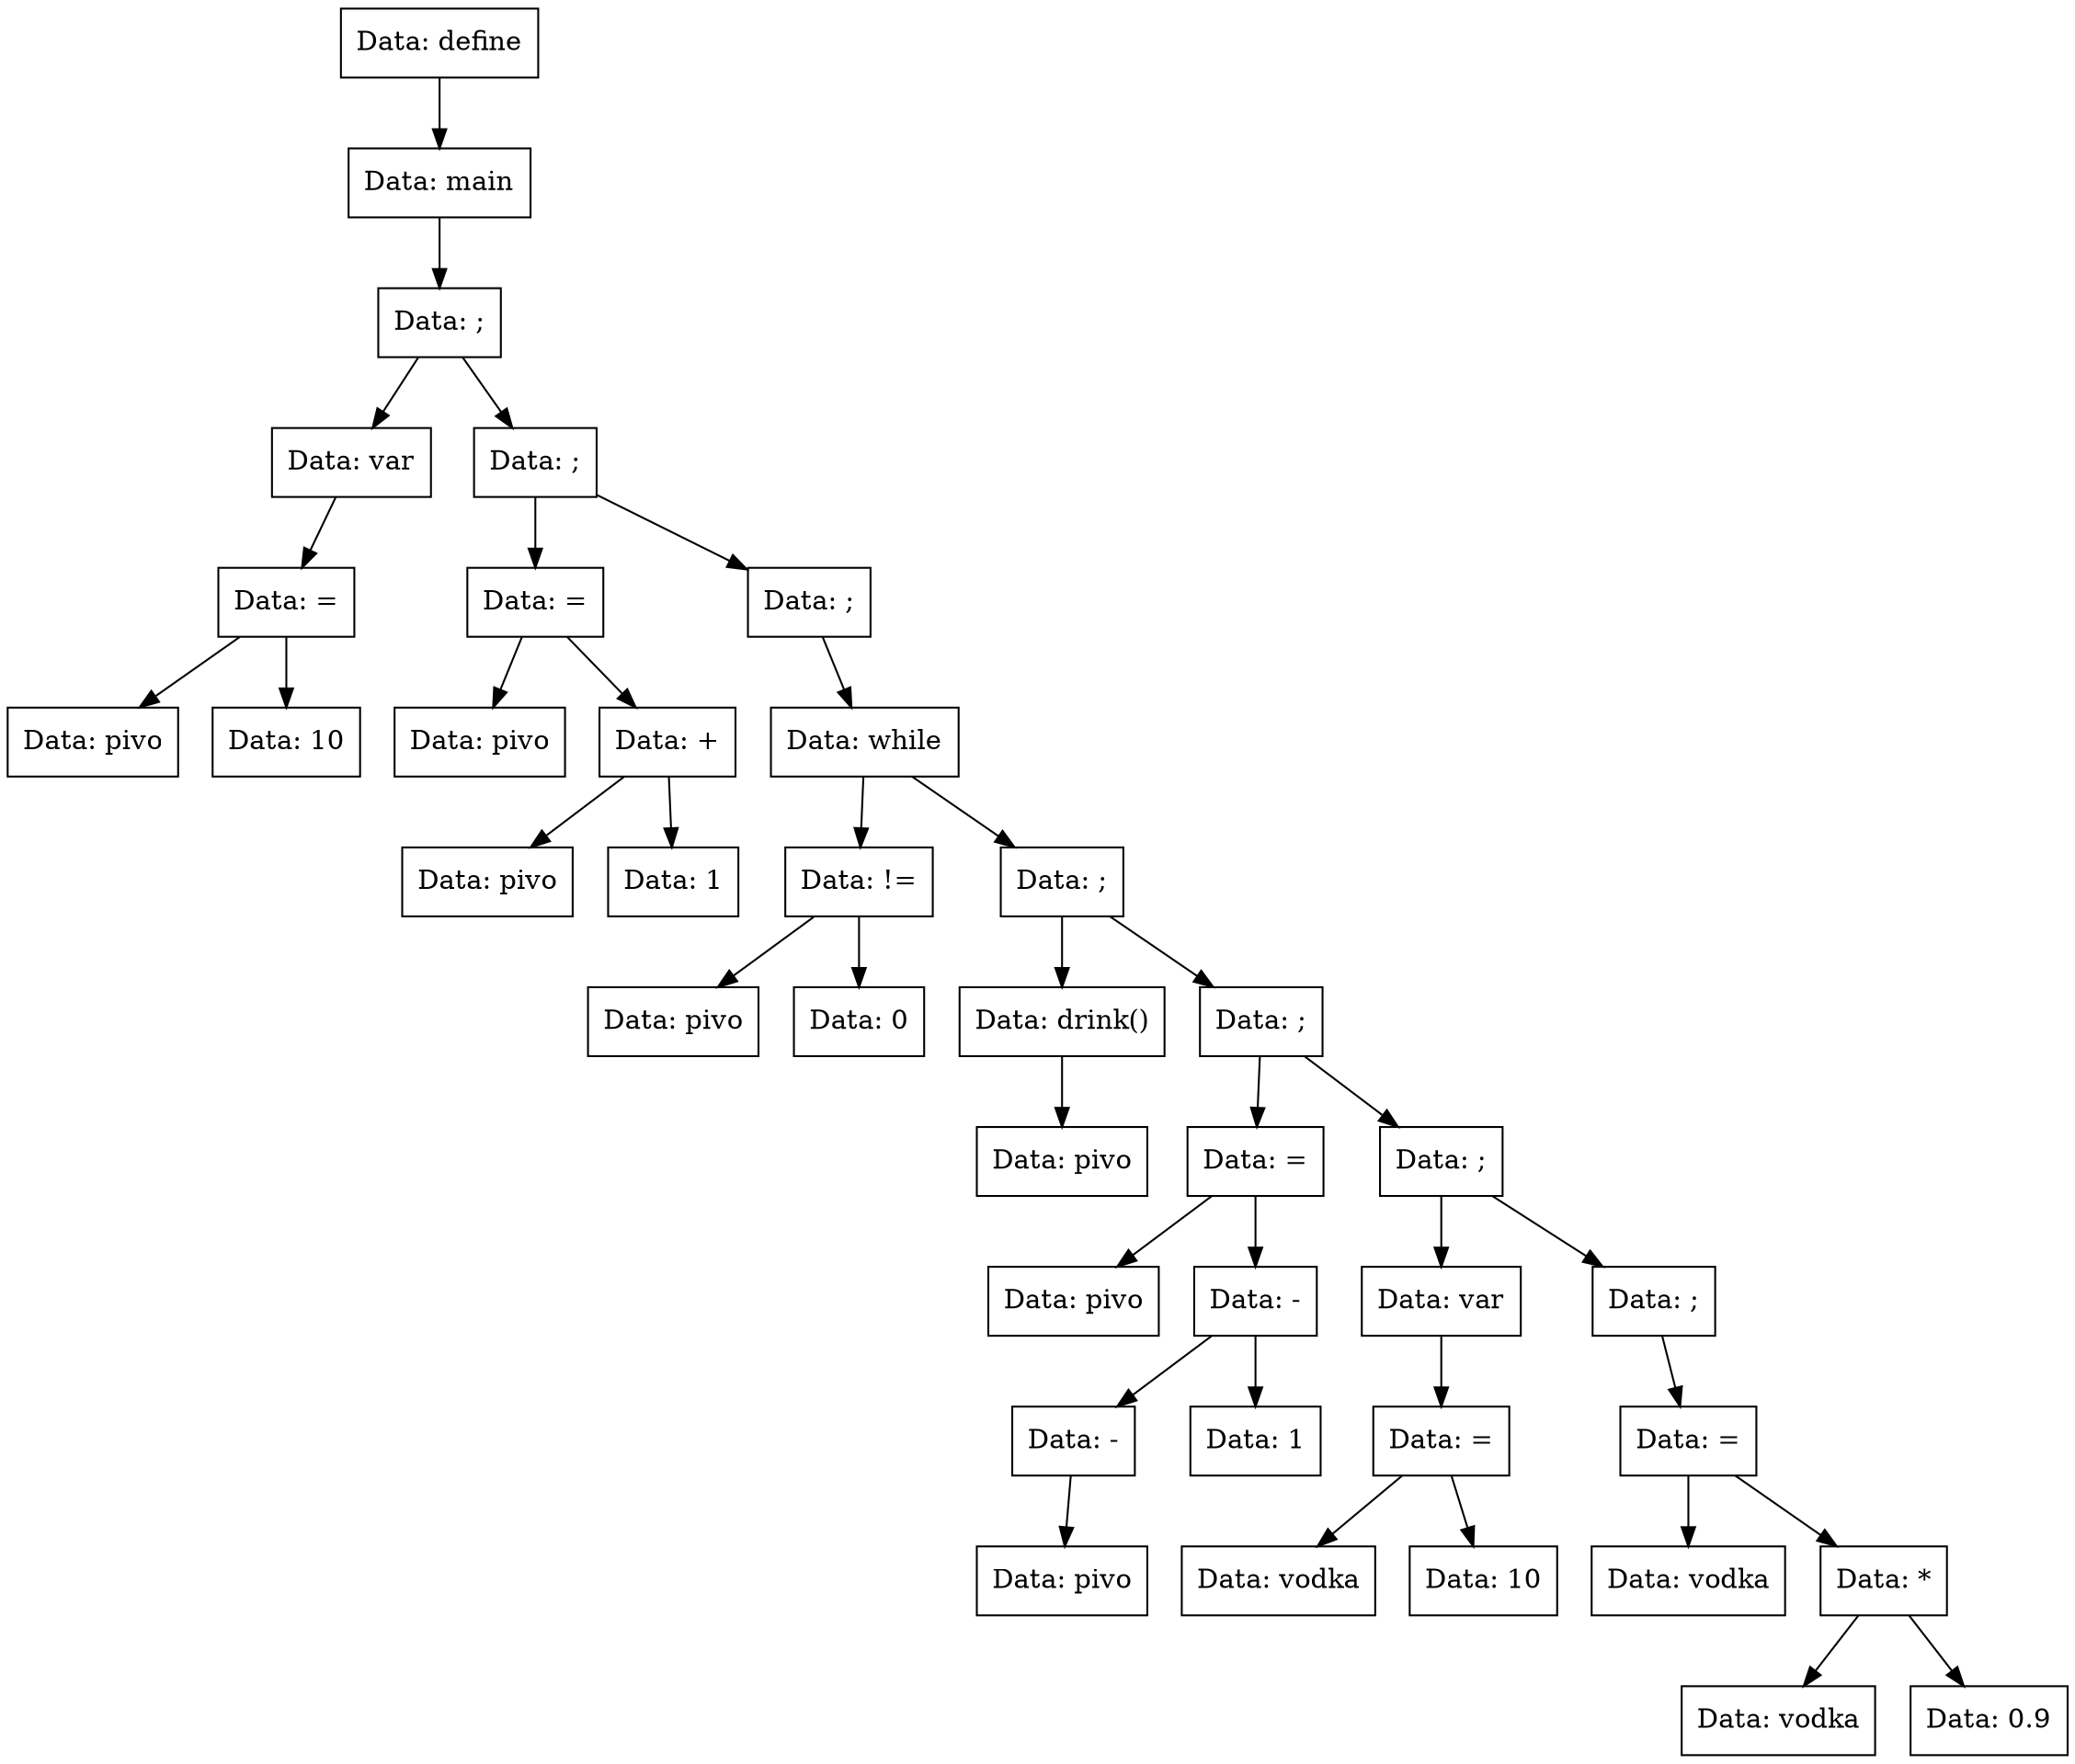 digraph main{
Node0x561929f39360[shape="record", label="Data: define"];
Node0x561929f39310[shape="record", label="Data: main"];
Node0x561929f39270[shape="record", label="Data: ;"];
Node0x561929f39090[shape="record", label="Data: var"];
Node0x561929f390e0[shape="record", label="Data: ="];
Node0x561929f39180[shape="record", label="Data: pivo"];
Node0x561929f390e0->Node0x561929f39180;
Node0x561929f39130[shape="record", label="Data: 10"];
Node0x561929f390e0->Node0x561929f39130;
Node0x561929f39090->Node0x561929f390e0;
Node0x561929f39270->Node0x561929f39090;
Node0x561929f38fa0[shape="record", label="Data: ;"];
Node0x561929f39630[shape="record", label="Data: ="];
Node0x561929f39540[shape="record", label="Data: pivo"];
Node0x561929f39630->Node0x561929f39540;
Node0x561929f39400[shape="record", label="Data: +"];
Node0x561929f393b0[shape="record", label="Data: pivo"];
Node0x561929f39400->Node0x561929f393b0;
Node0x561929f391d0[shape="record", label="Data: 1"];
Node0x561929f39400->Node0x561929f391d0;
Node0x561929f39630->Node0x561929f39400;
Node0x561929f38fa0->Node0x561929f39630;
Node0x561929f39040[shape="record", label="Data: ;"];
Node0x561929f38ff0[shape="record", label="Data: while"];
Node0x561929f39860[shape="record", label="Data: !="];
Node0x561929f398b0[shape="record", label="Data: pivo"];
Node0x561929f39860->Node0x561929f398b0;
Node0x561929f39a90[shape="record", label="Data: 0"];
Node0x561929f39860->Node0x561929f39a90;
Node0x561929f38ff0->Node0x561929f39860;
Node0x561929f39b30[shape="record", label="Data: ;"];
Node0x561929f39b80[shape="record", label="Data: drink()"];
Node0x561929f39ae0[shape="record", label="Data: pivo"];
Node0x561929f39b80->Node0x561929f39ae0;
Node0x561929f39b30->Node0x561929f39b80;
Node0x561929f39a40[shape="record", label="Data: ;"];
Node0x561929f399f0[shape="record", label="Data: ="];
Node0x561929f39900[shape="record", label="Data: pivo"];
Node0x561929f399f0->Node0x561929f39900;
Node0x561929f397c0[shape="record", label="Data: -"];
Node0x561929f39770[shape="record", label="Data: -"];
Node0x561929f39810[shape="record", label="Data: pivo"];
Node0x561929f39770->Node0x561929f39810;
Node0x561929f397c0->Node0x561929f39770;
Node0x561929f39720[shape="record", label="Data: 1"];
Node0x561929f397c0->Node0x561929f39720;
Node0x561929f399f0->Node0x561929f397c0;
Node0x561929f39a40->Node0x561929f399f0;
Node0x561929f39680[shape="record", label="Data: ;"];
Node0x561929f39950[shape="record", label="Data: var"];
Node0x561929f399a0[shape="record", label="Data: ="];
Node0x561929f396d0[shape="record", label="Data: vodka"];
Node0x561929f399a0->Node0x561929f396d0;
Node0x561929f392c0[shape="record", label="Data: 10"];
Node0x561929f399a0->Node0x561929f392c0;
Node0x561929f39950->Node0x561929f399a0;
Node0x561929f39680->Node0x561929f39950;
Node0x561929f39220[shape="record", label="Data: ;"];
Node0x561929f394a0[shape="record", label="Data: ="];
Node0x561929f394f0[shape="record", label="Data: vodka"];
Node0x561929f394a0->Node0x561929f394f0;
Node0x561929f39450[shape="record", label="Data: *"];
Node0x561929f395e0[shape="record", label="Data: vodka"];
Node0x561929f39450->Node0x561929f395e0;
Node0x561929f39590[shape="record", label="Data: 0.9"];
Node0x561929f39450->Node0x561929f39590;
Node0x561929f394a0->Node0x561929f39450;
Node0x561929f39220->Node0x561929f394a0;
Node0x561929f39680->Node0x561929f39220;
Node0x561929f39a40->Node0x561929f39680;
Node0x561929f39b30->Node0x561929f39a40;
Node0x561929f38ff0->Node0x561929f39b30;
Node0x561929f39040->Node0x561929f38ff0;
Node0x561929f38fa0->Node0x561929f39040;
Node0x561929f39270->Node0x561929f38fa0;
Node0x561929f39310->Node0x561929f39270;
Node0x561929f39360->Node0x561929f39310;
}